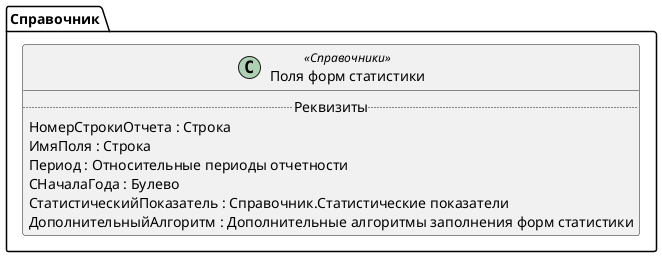 ﻿@startuml ПоляФормСтатистики
'!include templates.wsd
'..\include templates.wsd
class Справочник.ПоляФормСтатистики as "Поля форм статистики" <<Справочники>>
{
..Реквизиты..
НомерСтрокиОтчета : Строка
ИмяПоля : Строка
Период : Относительные периоды отчетности
СНачалаГода : Булево
СтатистическийПоказатель : Справочник.Статистические показатели
ДополнительныйАлгоритм : Дополнительные алгоритмы заполнения форм статистики
}
@enduml

